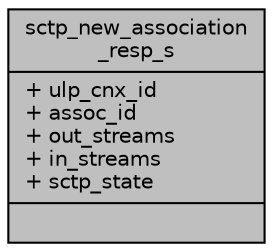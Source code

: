 digraph "sctp_new_association_resp_s"
{
 // LATEX_PDF_SIZE
  edge [fontname="Helvetica",fontsize="10",labelfontname="Helvetica",labelfontsize="10"];
  node [fontname="Helvetica",fontsize="10",shape=record];
  Node1 [label="{sctp_new_association\l_resp_s\n|+ ulp_cnx_id\l+ assoc_id\l+ out_streams\l+ in_streams\l+ sctp_state\l|}",height=0.2,width=0.4,color="black", fillcolor="grey75", style="filled", fontcolor="black",tooltip=" "];
}
